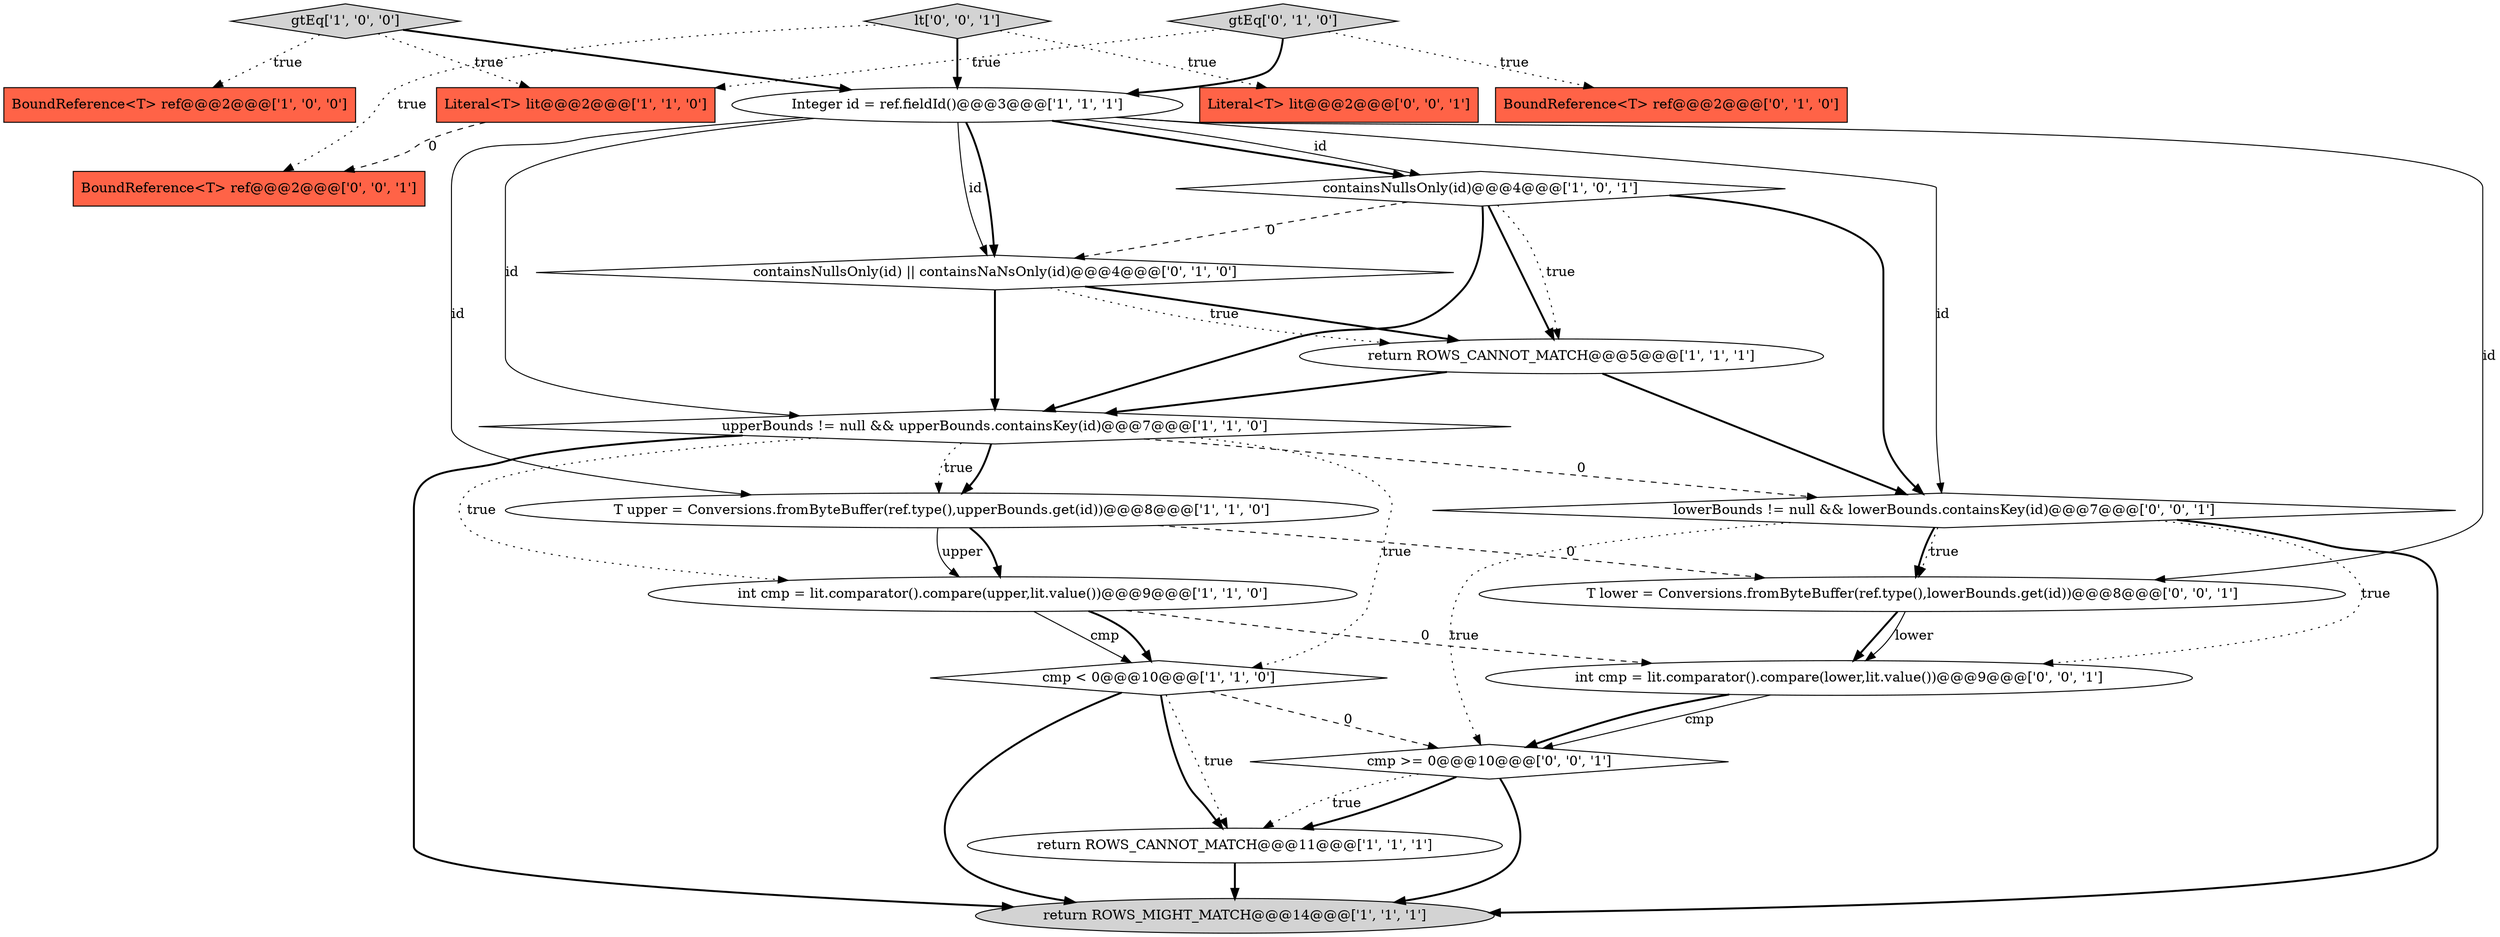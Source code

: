 digraph {
21 [style = filled, label = "lt['0', '0', '1']", fillcolor = lightgray, shape = diamond image = "AAA0AAABBB3BBB"];
4 [style = filled, label = "int cmp = lit.comparator().compare(upper,lit.value())@@@9@@@['1', '1', '0']", fillcolor = white, shape = ellipse image = "AAA0AAABBB1BBB"];
3 [style = filled, label = "containsNullsOnly(id)@@@4@@@['1', '0', '1']", fillcolor = white, shape = diamond image = "AAA0AAABBB1BBB"];
2 [style = filled, label = "return ROWS_CANNOT_MATCH@@@5@@@['1', '1', '1']", fillcolor = white, shape = ellipse image = "AAA0AAABBB1BBB"];
20 [style = filled, label = "T lower = Conversions.fromByteBuffer(ref.type(),lowerBounds.get(id))@@@8@@@['0', '0', '1']", fillcolor = white, shape = ellipse image = "AAA0AAABBB3BBB"];
11 [style = filled, label = "gtEq['1', '0', '0']", fillcolor = lightgray, shape = diamond image = "AAA0AAABBB1BBB"];
9 [style = filled, label = "T upper = Conversions.fromByteBuffer(ref.type(),upperBounds.get(id))@@@8@@@['1', '1', '0']", fillcolor = white, shape = ellipse image = "AAA0AAABBB1BBB"];
7 [style = filled, label = "return ROWS_MIGHT_MATCH@@@14@@@['1', '1', '1']", fillcolor = lightgray, shape = ellipse image = "AAA0AAABBB1BBB"];
8 [style = filled, label = "upperBounds != null && upperBounds.containsKey(id)@@@7@@@['1', '1', '0']", fillcolor = white, shape = diamond image = "AAA0AAABBB1BBB"];
14 [style = filled, label = "gtEq['0', '1', '0']", fillcolor = lightgray, shape = diamond image = "AAA0AAABBB2BBB"];
12 [style = filled, label = "containsNullsOnly(id) || containsNaNsOnly(id)@@@4@@@['0', '1', '0']", fillcolor = white, shape = diamond image = "AAA1AAABBB2BBB"];
5 [style = filled, label = "BoundReference<T> ref@@@2@@@['1', '0', '0']", fillcolor = tomato, shape = box image = "AAA0AAABBB1BBB"];
10 [style = filled, label = "return ROWS_CANNOT_MATCH@@@11@@@['1', '1', '1']", fillcolor = white, shape = ellipse image = "AAA0AAABBB1BBB"];
19 [style = filled, label = "lowerBounds != null && lowerBounds.containsKey(id)@@@7@@@['0', '0', '1']", fillcolor = white, shape = diamond image = "AAA0AAABBB3BBB"];
13 [style = filled, label = "BoundReference<T> ref@@@2@@@['0', '1', '0']", fillcolor = tomato, shape = box image = "AAA0AAABBB2BBB"];
18 [style = filled, label = "BoundReference<T> ref@@@2@@@['0', '0', '1']", fillcolor = tomato, shape = box image = "AAA0AAABBB3BBB"];
17 [style = filled, label = "cmp >= 0@@@10@@@['0', '0', '1']", fillcolor = white, shape = diamond image = "AAA0AAABBB3BBB"];
15 [style = filled, label = "int cmp = lit.comparator().compare(lower,lit.value())@@@9@@@['0', '0', '1']", fillcolor = white, shape = ellipse image = "AAA0AAABBB3BBB"];
16 [style = filled, label = "Literal<T> lit@@@2@@@['0', '0', '1']", fillcolor = tomato, shape = box image = "AAA0AAABBB3BBB"];
6 [style = filled, label = "Literal<T> lit@@@2@@@['1', '1', '0']", fillcolor = tomato, shape = box image = "AAA0AAABBB1BBB"];
1 [style = filled, label = "Integer id = ref.fieldId()@@@3@@@['1', '1', '1']", fillcolor = white, shape = ellipse image = "AAA0AAABBB1BBB"];
0 [style = filled, label = "cmp < 0@@@10@@@['1', '1', '0']", fillcolor = white, shape = diamond image = "AAA0AAABBB1BBB"];
0->10 [style = dotted, label="true"];
1->19 [style = solid, label="id"];
1->12 [style = solid, label="id"];
15->17 [style = solid, label="cmp"];
8->9 [style = bold, label=""];
6->18 [style = dashed, label="0"];
9->4 [style = bold, label=""];
3->2 [style = bold, label=""];
21->18 [style = dotted, label="true"];
0->7 [style = bold, label=""];
1->12 [style = bold, label=""];
12->2 [style = bold, label=""];
19->20 [style = bold, label=""];
1->9 [style = solid, label="id"];
20->15 [style = bold, label=""];
17->10 [style = bold, label=""];
4->0 [style = solid, label="cmp"];
4->15 [style = dashed, label="0"];
8->9 [style = dotted, label="true"];
11->1 [style = bold, label=""];
12->2 [style = dotted, label="true"];
2->8 [style = bold, label=""];
19->20 [style = dotted, label="true"];
14->6 [style = dotted, label="true"];
14->1 [style = bold, label=""];
0->10 [style = bold, label=""];
10->7 [style = bold, label=""];
2->19 [style = bold, label=""];
1->3 [style = bold, label=""];
9->4 [style = solid, label="upper"];
14->13 [style = dotted, label="true"];
8->19 [style = dashed, label="0"];
17->10 [style = dotted, label="true"];
3->2 [style = dotted, label="true"];
11->6 [style = dotted, label="true"];
3->19 [style = bold, label=""];
19->15 [style = dotted, label="true"];
3->8 [style = bold, label=""];
0->17 [style = dashed, label="0"];
9->20 [style = dashed, label="0"];
1->3 [style = solid, label="id"];
8->7 [style = bold, label=""];
21->1 [style = bold, label=""];
19->17 [style = dotted, label="true"];
19->7 [style = bold, label=""];
17->7 [style = bold, label=""];
21->16 [style = dotted, label="true"];
3->12 [style = dashed, label="0"];
12->8 [style = bold, label=""];
8->4 [style = dotted, label="true"];
1->20 [style = solid, label="id"];
20->15 [style = solid, label="lower"];
1->8 [style = solid, label="id"];
4->0 [style = bold, label=""];
8->0 [style = dotted, label="true"];
11->5 [style = dotted, label="true"];
15->17 [style = bold, label=""];
}
